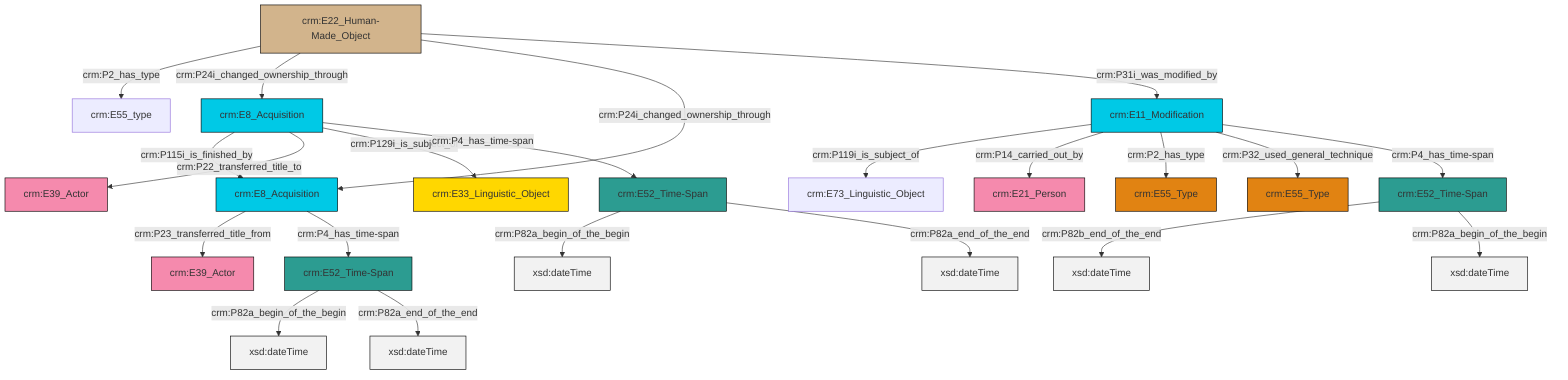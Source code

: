 graph TD
classDef Literal fill:#f2f2f2,stroke:#000000;
classDef CRM_Entity fill:#FFFFFF,stroke:#000000;
classDef Temporal_Entity fill:#00C9E6, stroke:#000000;
classDef Type fill:#E18312, stroke:#000000;
classDef Time-Span fill:#2C9C91, stroke:#000000;
classDef Appellation fill:#FFEB7F, stroke:#000000;
classDef Place fill:#008836, stroke:#000000;
classDef Persistent_Item fill:#B266B2, stroke:#000000;
classDef Conceptual_Object fill:#FFD700, stroke:#000000;
classDef Physical_Thing fill:#D2B48C, stroke:#000000;
classDef Actor fill:#f58aad, stroke:#000000;
classDef PC_Classes fill:#4ce600, stroke:#000000;
classDef Multi fill:#cccccc,stroke:#000000;

2["crm:E11_Modification"]:::Temporal_Entity -->|crm:P119i_is_subject_of| 0["crm:E73_Linguistic_Object"]:::Default
3["crm:E52_Time-Span"]:::Time-Span -->|crm:P82a_begin_of_the_begin| 4[xsd:dateTime]:::Literal
5["crm:E52_Time-Span"]:::Time-Span -->|crm:P82a_begin_of_the_begin| 6[xsd:dateTime]:::Literal
7["crm:E52_Time-Span"]:::Time-Span -->|crm:P82b_end_of_the_end| 8[xsd:dateTime]:::Literal
9["crm:E8_Acquisition"]:::Temporal_Entity -->|crm:P115i_is_finished_by| 10["crm:E8_Acquisition"]:::Temporal_Entity
3["crm:E52_Time-Span"]:::Time-Span -->|crm:P82a_end_of_the_end| 14[xsd:dateTime]:::Literal
9["crm:E8_Acquisition"]:::Temporal_Entity -->|crm:P22_transferred_title_to| 17["crm:E39_Actor"]:::Actor
5["crm:E52_Time-Span"]:::Time-Span -->|crm:P82a_end_of_the_end| 19[xsd:dateTime]:::Literal
20["crm:E22_Human-Made_Object"]:::Physical_Thing -->|crm:P2_has_type| 21["crm:E55_type"]:::Default
7["crm:E52_Time-Span"]:::Time-Span -->|crm:P82a_begin_of_the_begin| 24[xsd:dateTime]:::Literal
2["crm:E11_Modification"]:::Temporal_Entity -->|crm:P14_carried_out_by| 15["crm:E21_Person"]:::Actor
10["crm:E8_Acquisition"]:::Temporal_Entity -->|crm:P23_transferred_title_from| 28["crm:E39_Actor"]:::Actor
20["crm:E22_Human-Made_Object"]:::Physical_Thing -->|crm:P24i_changed_ownership_through| 9["crm:E8_Acquisition"]:::Temporal_Entity
2["crm:E11_Modification"]:::Temporal_Entity -->|crm:P2_has_type| 12["crm:E55_Type"]:::Type
10["crm:E8_Acquisition"]:::Temporal_Entity -->|crm:P4_has_time-span| 3["crm:E52_Time-Span"]:::Time-Span
20["crm:E22_Human-Made_Object"]:::Physical_Thing -->|crm:P24i_changed_ownership_through| 10["crm:E8_Acquisition"]:::Temporal_Entity
2["crm:E11_Modification"]:::Temporal_Entity -->|crm:P32_used_general_technique| 25["crm:E55_Type"]:::Type
2["crm:E11_Modification"]:::Temporal_Entity -->|crm:P4_has_time-span| 7["crm:E52_Time-Span"]:::Time-Span
20["crm:E22_Human-Made_Object"]:::Physical_Thing -->|crm:P31i_was_modified_by| 2["crm:E11_Modification"]:::Temporal_Entity
9["crm:E8_Acquisition"]:::Temporal_Entity -->|crm:P129i_is_subject_of| 22["crm:E33_Linguistic_Object"]:::Conceptual_Object
9["crm:E8_Acquisition"]:::Temporal_Entity -->|crm:P4_has_time-span| 5["crm:E52_Time-Span"]:::Time-Span